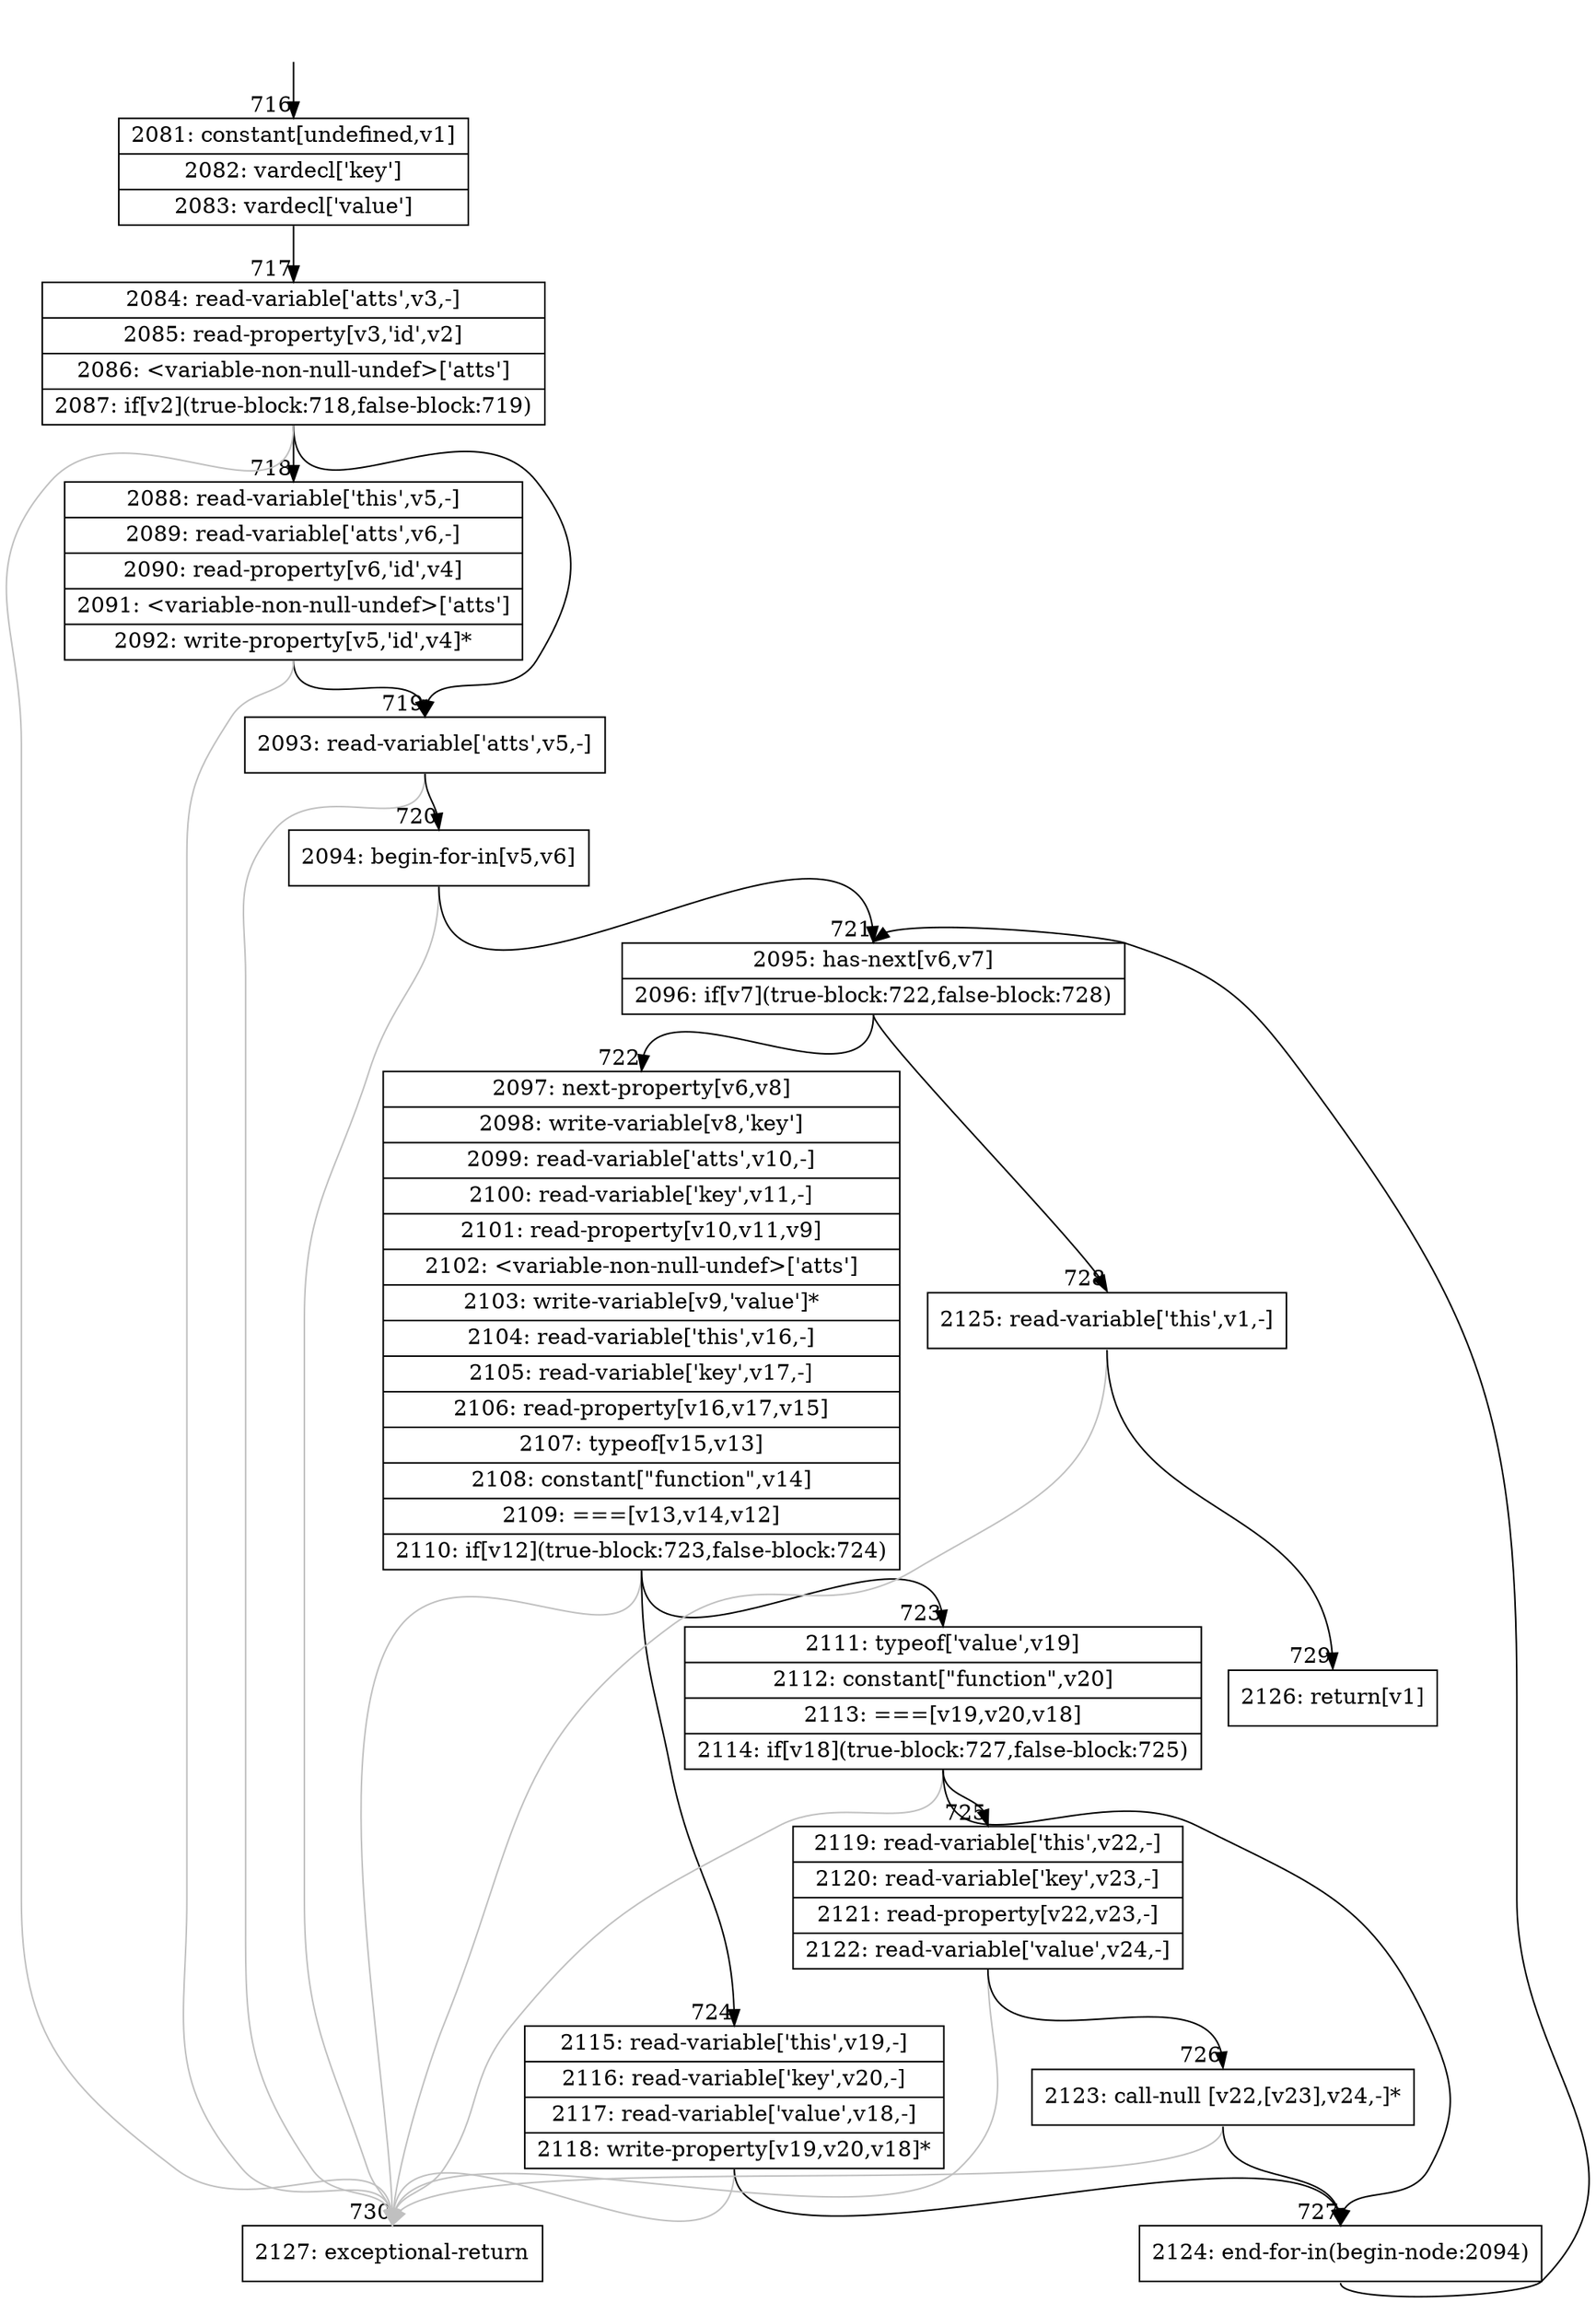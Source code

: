 digraph {
rankdir="TD"
BB_entry65[shape=none,label=""];
BB_entry65 -> BB716 [tailport=s, headport=n, headlabel="    716"]
BB716 [shape=record label="{2081: constant[undefined,v1]|2082: vardecl['key']|2083: vardecl['value']}" ] 
BB716 -> BB717 [tailport=s, headport=n, headlabel="      717"]
BB717 [shape=record label="{2084: read-variable['atts',v3,-]|2085: read-property[v3,'id',v2]|2086: \<variable-non-null-undef\>['atts']|2087: if[v2](true-block:718,false-block:719)}" ] 
BB717 -> BB718 [tailport=s, headport=n, headlabel="      718"]
BB717 -> BB719 [tailport=s, headport=n, headlabel="      719"]
BB717 -> BB730 [tailport=s, headport=n, color=gray, headlabel="      730"]
BB718 [shape=record label="{2088: read-variable['this',v5,-]|2089: read-variable['atts',v6,-]|2090: read-property[v6,'id',v4]|2091: \<variable-non-null-undef\>['atts']|2092: write-property[v5,'id',v4]*}" ] 
BB718 -> BB719 [tailport=s, headport=n]
BB718 -> BB730 [tailport=s, headport=n, color=gray]
BB719 [shape=record label="{2093: read-variable['atts',v5,-]}" ] 
BB719 -> BB720 [tailport=s, headport=n, headlabel="      720"]
BB719 -> BB730 [tailport=s, headport=n, color=gray]
BB720 [shape=record label="{2094: begin-for-in[v5,v6]}" ] 
BB720 -> BB721 [tailport=s, headport=n, headlabel="      721"]
BB720 -> BB730 [tailport=s, headport=n, color=gray]
BB721 [shape=record label="{2095: has-next[v6,v7]|2096: if[v7](true-block:722,false-block:728)}" ] 
BB721 -> BB722 [tailport=s, headport=n, headlabel="      722"]
BB721 -> BB728 [tailport=s, headport=n, headlabel="      728"]
BB722 [shape=record label="{2097: next-property[v6,v8]|2098: write-variable[v8,'key']|2099: read-variable['atts',v10,-]|2100: read-variable['key',v11,-]|2101: read-property[v10,v11,v9]|2102: \<variable-non-null-undef\>['atts']|2103: write-variable[v9,'value']*|2104: read-variable['this',v16,-]|2105: read-variable['key',v17,-]|2106: read-property[v16,v17,v15]|2107: typeof[v15,v13]|2108: constant[\"function\",v14]|2109: ===[v13,v14,v12]|2110: if[v12](true-block:723,false-block:724)}" ] 
BB722 -> BB723 [tailport=s, headport=n, headlabel="      723"]
BB722 -> BB724 [tailport=s, headport=n, headlabel="      724"]
BB722 -> BB730 [tailport=s, headport=n, color=gray]
BB723 [shape=record label="{2111: typeof['value',v19]|2112: constant[\"function\",v20]|2113: ===[v19,v20,v18]|2114: if[v18](true-block:727,false-block:725)}" ] 
BB723 -> BB727 [tailport=s, headport=n, headlabel="      727"]
BB723 -> BB725 [tailport=s, headport=n, headlabel="      725"]
BB723 -> BB730 [tailport=s, headport=n, color=gray]
BB724 [shape=record label="{2115: read-variable['this',v19,-]|2116: read-variable['key',v20,-]|2117: read-variable['value',v18,-]|2118: write-property[v19,v20,v18]*}" ] 
BB724 -> BB727 [tailport=s, headport=n]
BB724 -> BB730 [tailport=s, headport=n, color=gray]
BB725 [shape=record label="{2119: read-variable['this',v22,-]|2120: read-variable['key',v23,-]|2121: read-property[v22,v23,-]|2122: read-variable['value',v24,-]}" ] 
BB725 -> BB726 [tailport=s, headport=n, headlabel="      726"]
BB725 -> BB730 [tailport=s, headport=n, color=gray]
BB726 [shape=record label="{2123: call-null [v22,[v23],v24,-]*}" ] 
BB726 -> BB727 [tailport=s, headport=n]
BB726 -> BB730 [tailport=s, headport=n, color=gray]
BB727 [shape=record label="{2124: end-for-in(begin-node:2094)}" ] 
BB727 -> BB721 [tailport=s, headport=n]
BB728 [shape=record label="{2125: read-variable['this',v1,-]}" ] 
BB728 -> BB729 [tailport=s, headport=n, headlabel="      729"]
BB728 -> BB730 [tailport=s, headport=n, color=gray]
BB729 [shape=record label="{2126: return[v1]}" ] 
BB730 [shape=record label="{2127: exceptional-return}" ] 
//#$~ 610
}
